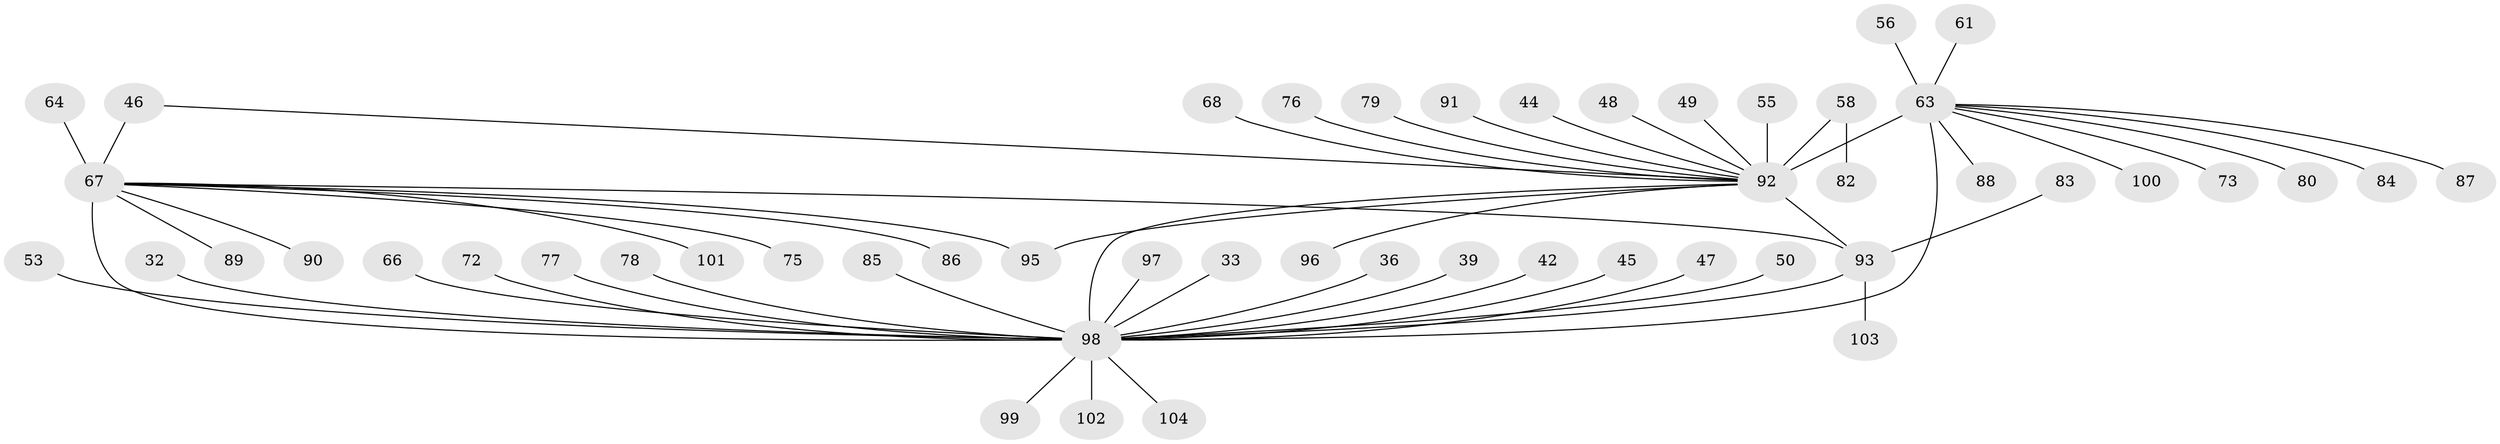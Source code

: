 // original degree distribution, {9: 0.028846153846153848, 11: 0.019230769230769232, 18: 0.009615384615384616, 26: 0.009615384615384616, 4: 0.038461538461538464, 1: 0.6153846153846154, 2: 0.09615384615384616, 14: 0.009615384615384616, 3: 0.07692307692307693, 5: 0.057692307692307696, 12: 0.009615384615384616, 6: 0.019230769230769232, 7: 0.009615384615384616}
// Generated by graph-tools (version 1.1) at 2025/47/03/09/25 04:47:02]
// undirected, 52 vertices, 56 edges
graph export_dot {
graph [start="1"]
  node [color=gray90,style=filled];
  32;
  33;
  36;
  39;
  42;
  44;
  45;
  46 [super="+31"];
  47 [super="+34"];
  48;
  49;
  50;
  53 [super="+30"];
  55;
  56;
  58 [super="+26"];
  61;
  63 [super="+62+24+21+27+28"];
  64;
  66;
  67 [super="+10+51+15+40+20+54"];
  68;
  72;
  73;
  75;
  76;
  77;
  78;
  79 [super="+13"];
  80;
  82 [super="+69"];
  83;
  84;
  85;
  86;
  87;
  88;
  89;
  90;
  91;
  92 [super="+25+9+17+23+29+38+43"];
  93 [super="+65"];
  95;
  96;
  97;
  98 [super="+1+94+16+70+6+14"];
  99;
  100;
  101;
  102;
  103;
  104;
  32 -- 98 [weight=2];
  33 -- 98;
  36 -- 98;
  39 -- 98;
  42 -- 98;
  44 -- 92;
  45 -- 98;
  46 -- 92;
  46 -- 67 [weight=2];
  47 -- 98;
  48 -- 92;
  49 -- 92;
  50 -- 98;
  53 -- 98;
  55 -- 92;
  56 -- 63;
  58 -- 92 [weight=3];
  58 -- 82;
  61 -- 63;
  63 -- 98 [weight=6];
  63 -- 100;
  63 -- 73;
  63 -- 92 [weight=5];
  63 -- 80;
  63 -- 84;
  63 -- 87;
  63 -- 88;
  64 -- 67;
  66 -- 98;
  67 -- 86;
  67 -- 89;
  67 -- 90;
  67 -- 95;
  67 -- 98 [weight=9];
  67 -- 101;
  67 -- 75;
  67 -- 93;
  68 -- 92;
  72 -- 98;
  76 -- 92;
  77 -- 98;
  78 -- 98;
  79 -- 92;
  83 -- 93;
  85 -- 98;
  91 -- 92;
  92 -- 95;
  92 -- 96;
  92 -- 98 [weight=4];
  92 -- 93 [weight=6];
  93 -- 98 [weight=2];
  93 -- 103;
  97 -- 98;
  98 -- 102 [weight=3];
  98 -- 99;
  98 -- 104;
}
